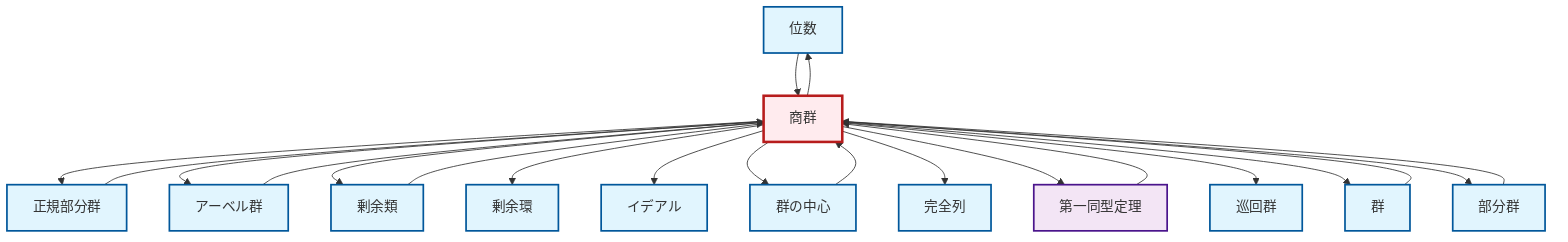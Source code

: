 graph TD
    classDef definition fill:#e1f5fe,stroke:#01579b,stroke-width:2px
    classDef theorem fill:#f3e5f5,stroke:#4a148c,stroke-width:2px
    classDef axiom fill:#fff3e0,stroke:#e65100,stroke-width:2px
    classDef example fill:#e8f5e9,stroke:#1b5e20,stroke-width:2px
    classDef current fill:#ffebee,stroke:#b71c1c,stroke-width:3px
    def-order["位数"]:::definition
    def-quotient-ring["剰余環"]:::definition
    thm-first-isomorphism["第一同型定理"]:::theorem
    def-ideal["イデアル"]:::definition
    def-cyclic-group["巡回群"]:::definition
    def-group["群"]:::definition
    def-exact-sequence["完全列"]:::definition
    def-abelian-group["アーベル群"]:::definition
    def-center-of-group["群の中心"]:::definition
    def-subgroup["部分群"]:::definition
    def-quotient-group["商群"]:::definition
    def-coset["剰余類"]:::definition
    def-normal-subgroup["正規部分群"]:::definition
    def-quotient-group --> def-normal-subgroup
    def-quotient-group --> def-abelian-group
    def-order --> def-quotient-group
    def-quotient-group --> def-coset
    def-quotient-group --> def-quotient-ring
    thm-first-isomorphism --> def-quotient-group
    def-quotient-group --> def-ideal
    def-quotient-group --> def-order
    def-subgroup --> def-quotient-group
    def-quotient-group --> def-center-of-group
    def-quotient-group --> def-exact-sequence
    def-quotient-group --> thm-first-isomorphism
    def-center-of-group --> def-quotient-group
    def-quotient-group --> def-cyclic-group
    def-coset --> def-quotient-group
    def-abelian-group --> def-quotient-group
    def-quotient-group --> def-group
    def-normal-subgroup --> def-quotient-group
    def-quotient-group --> def-subgroup
    def-group --> def-quotient-group
    class def-quotient-group current